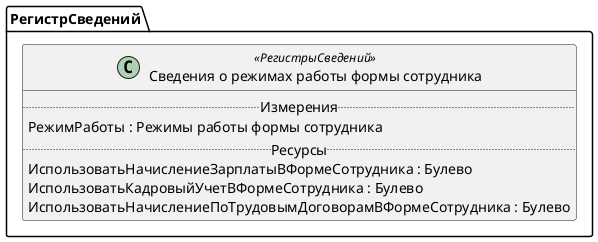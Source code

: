 ﻿@startuml СведенияОРежимахРаботыФормыСотрудника
'!include templates.wsd
'..\include templates.wsd
class РегистрСведений.СведенияОРежимахРаботыФормыСотрудника as "Сведения о режимах работы формы сотрудника" <<РегистрыСведений>>
{
..Измерения..
РежимРаботы : Режимы работы формы сотрудника
..Ресурсы..
ИспользоватьНачислениеЗарплатыВФормеСотрудника : Булево
ИспользоватьКадровыйУчетВФормеСотрудника : Булево
ИспользоватьНачислениеПоТрудовымДоговорамВФормеСотрудника : Булево
}
@enduml
